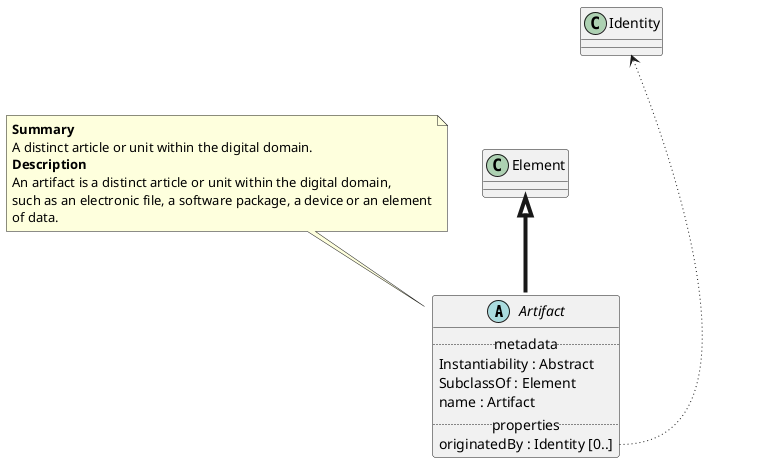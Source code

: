 @startuml
abstract Artifact {
.. metadata ..
    Instantiability : Abstract
    SubclassOf : Element
    name : Artifact
.. properties ..
    originatedBy : Identity [0..]
}
note top of Artifact
<b>Summary</b>
A distinct article or unit within the digital domain.
<b>Description</b>
An artifact is a distinct article or unit within the digital domain,
such as an electronic file, a software package, a device or an element
of data.
end note
"Element" <|-[thickness=4]- "Artifact"
"Identity" <-[dotted]-- "Artifact::originatedBy"
@enduml
